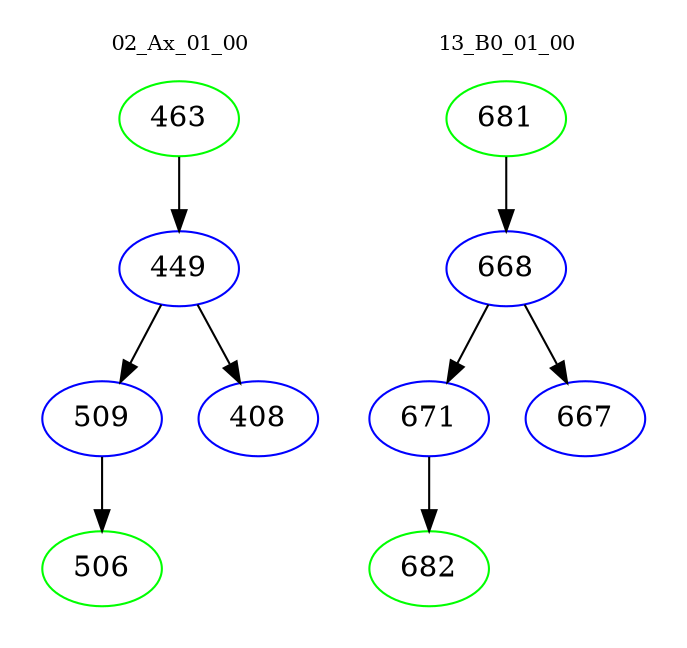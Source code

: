 digraph{
subgraph cluster_0 {
color = white
label = "02_Ax_01_00";
fontsize=10;
T0_463 [label="463", color="green"]
T0_463 -> T0_449 [color="black"]
T0_449 [label="449", color="blue"]
T0_449 -> T0_509 [color="black"]
T0_509 [label="509", color="blue"]
T0_509 -> T0_506 [color="black"]
T0_506 [label="506", color="green"]
T0_449 -> T0_408 [color="black"]
T0_408 [label="408", color="blue"]
}
subgraph cluster_1 {
color = white
label = "13_B0_01_00";
fontsize=10;
T1_681 [label="681", color="green"]
T1_681 -> T1_668 [color="black"]
T1_668 [label="668", color="blue"]
T1_668 -> T1_671 [color="black"]
T1_671 [label="671", color="blue"]
T1_671 -> T1_682 [color="black"]
T1_682 [label="682", color="green"]
T1_668 -> T1_667 [color="black"]
T1_667 [label="667", color="blue"]
}
}
